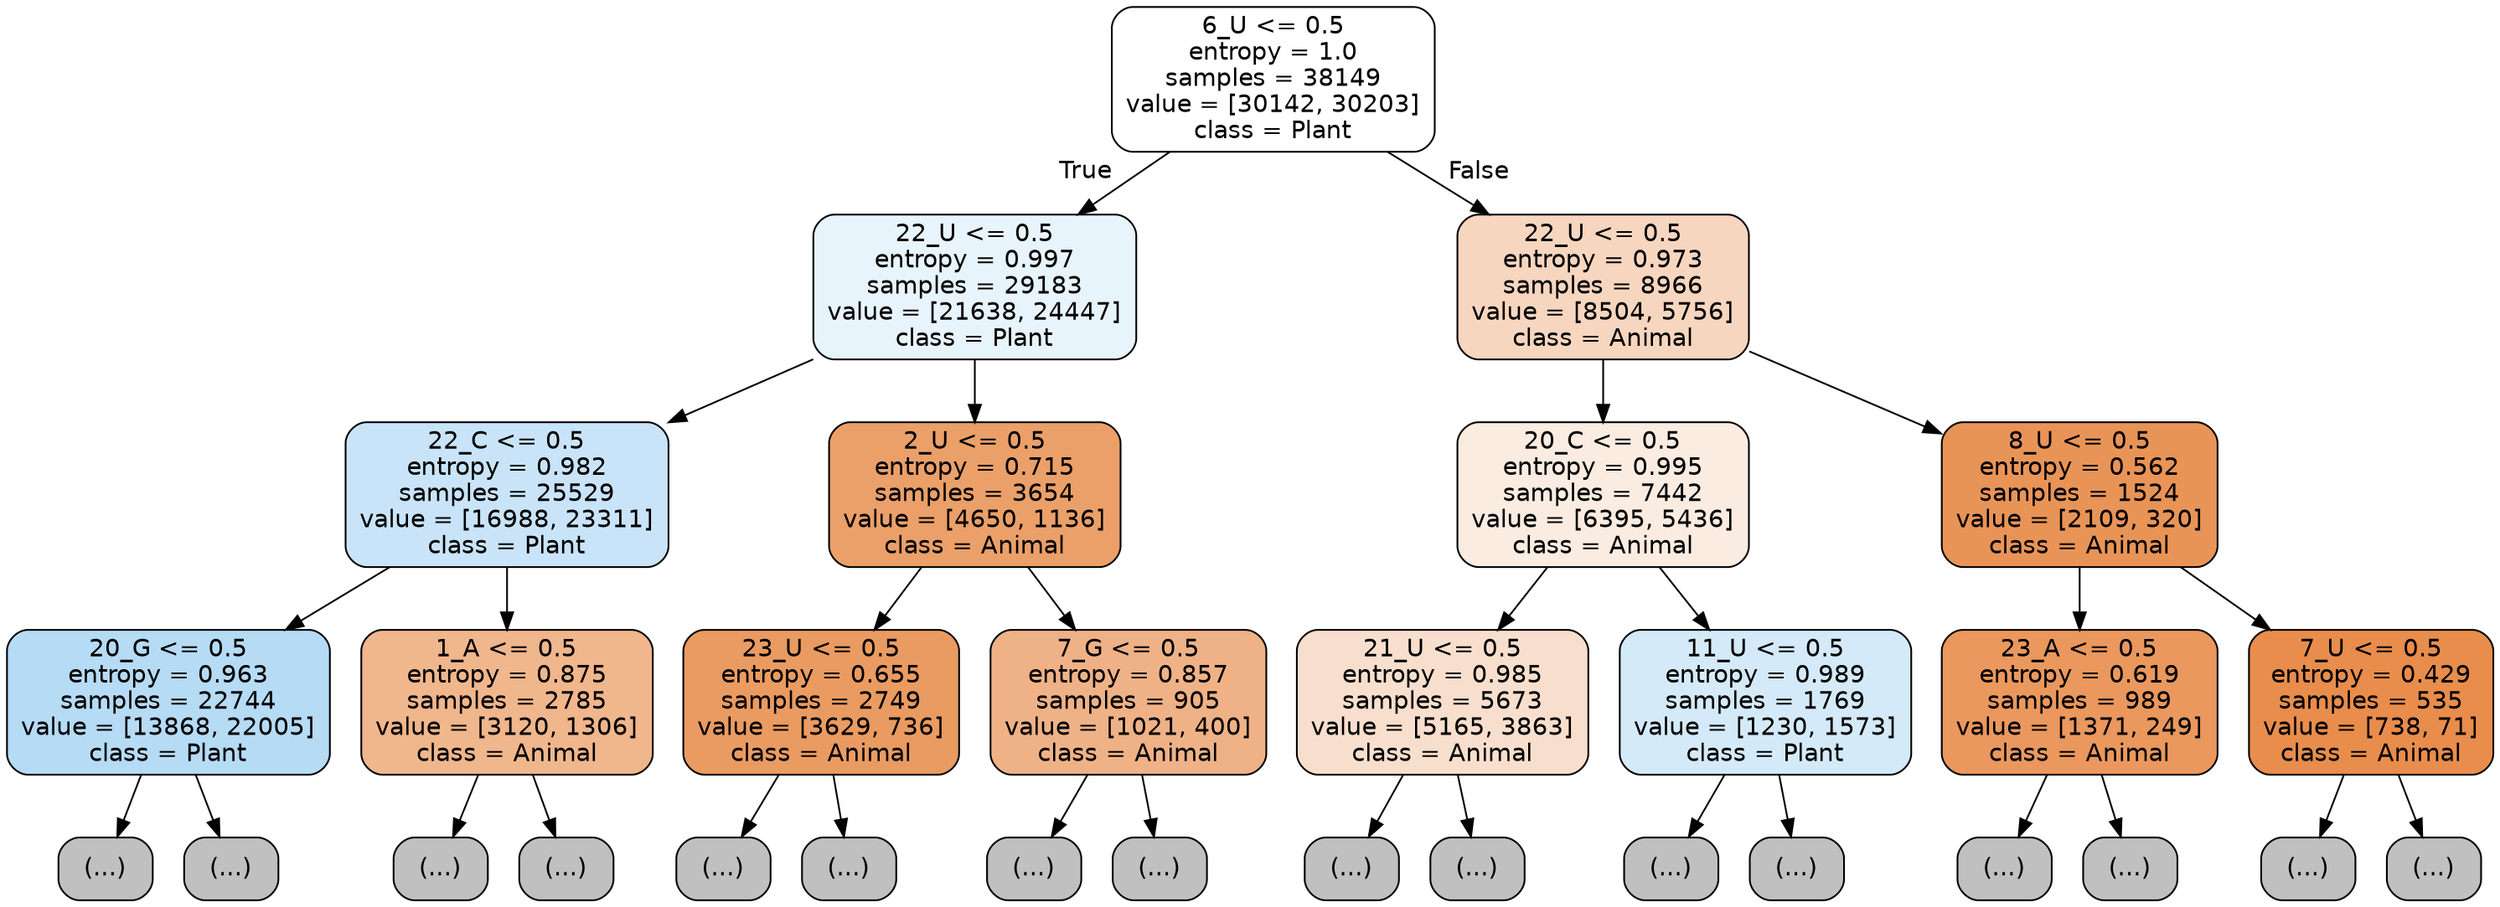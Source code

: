 digraph Tree {
node [shape=box, style="filled, rounded", color="black", fontname="helvetica"] ;
edge [fontname="helvetica"] ;
0 [label="6_U <= 0.5\nentropy = 1.0\nsamples = 38149\nvalue = [30142, 30203]\nclass = Plant", fillcolor="#ffffff"] ;
1 [label="22_U <= 0.5\nentropy = 0.997\nsamples = 29183\nvalue = [21638, 24447]\nclass = Plant", fillcolor="#e8f4fc"] ;
0 -> 1 [labeldistance=2.5, labelangle=45, headlabel="True"] ;
2 [label="22_C <= 0.5\nentropy = 0.982\nsamples = 25529\nvalue = [16988, 23311]\nclass = Plant", fillcolor="#c9e4f8"] ;
1 -> 2 ;
3 [label="20_G <= 0.5\nentropy = 0.963\nsamples = 22744\nvalue = [13868, 22005]\nclass = Plant", fillcolor="#b6dbf5"] ;
2 -> 3 ;
4 [label="(...)", fillcolor="#C0C0C0"] ;
3 -> 4 ;
7171 [label="(...)", fillcolor="#C0C0C0"] ;
3 -> 7171 ;
9598 [label="1_A <= 0.5\nentropy = 0.875\nsamples = 2785\nvalue = [3120, 1306]\nclass = Animal", fillcolor="#f0b68c"] ;
2 -> 9598 ;
9599 [label="(...)", fillcolor="#C0C0C0"] ;
9598 -> 9599 ;
10652 [label="(...)", fillcolor="#C0C0C0"] ;
9598 -> 10652 ;
10901 [label="2_U <= 0.5\nentropy = 0.715\nsamples = 3654\nvalue = [4650, 1136]\nclass = Animal", fillcolor="#eba069"] ;
1 -> 10901 ;
10902 [label="23_U <= 0.5\nentropy = 0.655\nsamples = 2749\nvalue = [3629, 736]\nclass = Animal", fillcolor="#ea9b61"] ;
10901 -> 10902 ;
10903 [label="(...)", fillcolor="#C0C0C0"] ;
10902 -> 10903 ;
11854 [label="(...)", fillcolor="#C0C0C0"] ;
10902 -> 11854 ;
11943 [label="7_G <= 0.5\nentropy = 0.857\nsamples = 905\nvalue = [1021, 400]\nclass = Animal", fillcolor="#efb287"] ;
10901 -> 11943 ;
11944 [label="(...)", fillcolor="#C0C0C0"] ;
11943 -> 11944 ;
12271 [label="(...)", fillcolor="#C0C0C0"] ;
11943 -> 12271 ;
12334 [label="22_U <= 0.5\nentropy = 0.973\nsamples = 8966\nvalue = [8504, 5756]\nclass = Animal", fillcolor="#f7d6bf"] ;
0 -> 12334 [labeldistance=2.5, labelangle=-45, headlabel="False"] ;
12335 [label="20_C <= 0.5\nentropy = 0.995\nsamples = 7442\nvalue = [6395, 5436]\nclass = Animal", fillcolor="#fbece1"] ;
12334 -> 12335 ;
12336 [label="21_U <= 0.5\nentropy = 0.985\nsamples = 5673\nvalue = [5165, 3863]\nclass = Animal", fillcolor="#f8dfcd"] ;
12335 -> 12336 ;
12337 [label="(...)", fillcolor="#C0C0C0"] ;
12336 -> 12337 ;
14810 [label="(...)", fillcolor="#C0C0C0"] ;
12336 -> 14810 ;
15409 [label="11_U <= 0.5\nentropy = 0.989\nsamples = 1769\nvalue = [1230, 1573]\nclass = Plant", fillcolor="#d4eaf9"] ;
12335 -> 15409 ;
15410 [label="(...)", fillcolor="#C0C0C0"] ;
15409 -> 15410 ;
16081 [label="(...)", fillcolor="#C0C0C0"] ;
15409 -> 16081 ;
16324 [label="8_U <= 0.5\nentropy = 0.562\nsamples = 1524\nvalue = [2109, 320]\nclass = Animal", fillcolor="#e99457"] ;
12334 -> 16324 ;
16325 [label="23_A <= 0.5\nentropy = 0.619\nsamples = 989\nvalue = [1371, 249]\nclass = Animal", fillcolor="#ea985d"] ;
16324 -> 16325 ;
16326 [label="(...)", fillcolor="#C0C0C0"] ;
16325 -> 16326 ;
16655 [label="(...)", fillcolor="#C0C0C0"] ;
16325 -> 16655 ;
16686 [label="7_U <= 0.5\nentropy = 0.429\nsamples = 535\nvalue = [738, 71]\nclass = Animal", fillcolor="#e88d4c"] ;
16324 -> 16686 ;
16687 [label="(...)", fillcolor="#C0C0C0"] ;
16686 -> 16687 ;
16802 [label="(...)", fillcolor="#C0C0C0"] ;
16686 -> 16802 ;
}